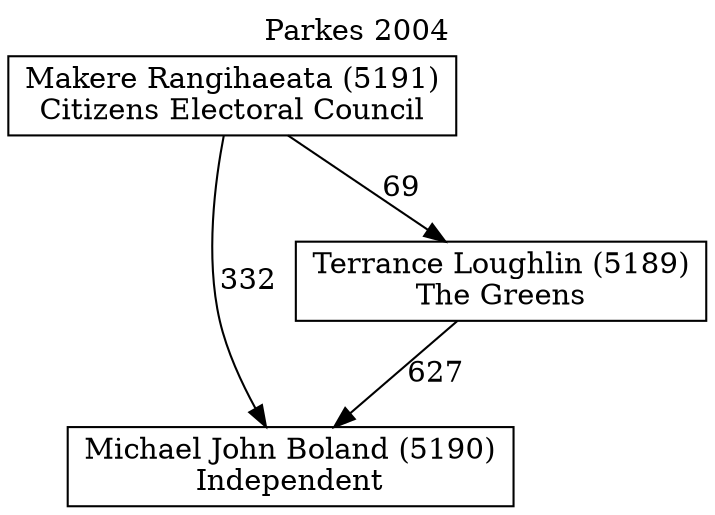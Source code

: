 // House preference flow
digraph "Michael John Boland (5190)_Parkes_2004" {
	graph [label="Parkes 2004" labelloc=t mclimit=10]
	node [shape=box]
	"Michael John Boland (5190)" [label="Michael John Boland (5190)
Independent"]
	"Terrance Loughlin (5189)" [label="Terrance Loughlin (5189)
The Greens"]
	"Makere Rangihaeata (5191)" [label="Makere Rangihaeata (5191)
Citizens Electoral Council"]
	"Terrance Loughlin (5189)" -> "Michael John Boland (5190)" [label=627]
	"Makere Rangihaeata (5191)" -> "Terrance Loughlin (5189)" [label=69]
	"Makere Rangihaeata (5191)" -> "Michael John Boland (5190)" [label=332]
}
